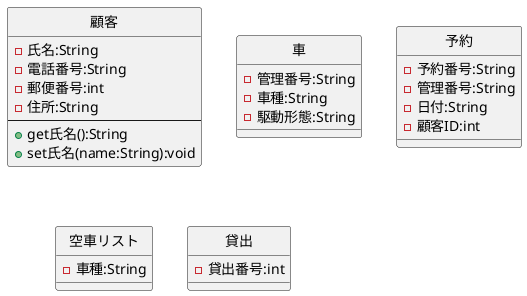 @startuml 演習3-1
' skinparam ClassAttributeFontSize 0
class 顧客{
       - 氏名:String
       - 電話番号:String
       - 郵便番号:int
       - 住所:String
  ---
  + get氏名():String
  + set氏名(name:String):void
  }
  class 車{
    - 管理番号:String
    - 車種:String
    - 駆動形態:String
  }
  class 予約{
    - 予約番号:String
    - 管理番号:String
    - 日付:String
    - 顧客ID:int
  }
  class 空車リスト{
    - 車種:String
  }
  class 貸出{
    - 貸出番号:int
  }

  hide 顧客 circle
  hide 車 circle
  hide 予約 circle
  hide 空車リスト circle
  hide 貸出 circle

@enduml